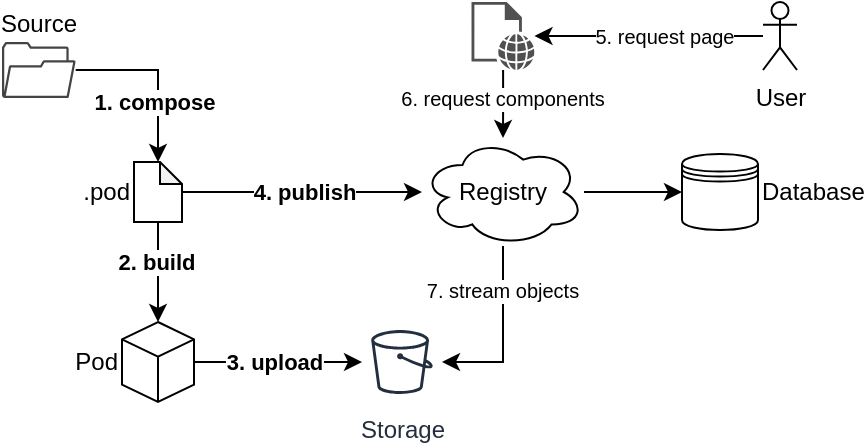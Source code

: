 <mxfile version="16.0.0" type="device"><diagram id="NmxRmGPrk91Nz7dp-ute" name="Page-1"><mxGraphModel dx="825" dy="476" grid="1" gridSize="10" guides="1" tooltips="1" connect="1" arrows="1" fold="1" page="1" pageScale="1" pageWidth="850" pageHeight="1100" math="0" shadow="0"><root><mxCell id="0"/><mxCell id="1" parent="0"/><mxCell id="s16sz2PPTvzTxCJxkKM9-17" style="edgeStyle=orthogonalEdgeStyle;rounded=0;jumpStyle=none;orthogonalLoop=1;jettySize=auto;html=1;entryX=0.5;entryY=0;entryDx=0;entryDy=0;entryPerimeter=0;fontColor=default;" edge="1" parent="1" source="s16sz2PPTvzTxCJxkKM9-12" target="s16sz2PPTvzTxCJxkKM9-13"><mxGeometry relative="1" as="geometry"/></mxCell><mxCell id="s16sz2PPTvzTxCJxkKM9-18" value="1. compose" style="edgeLabel;html=1;align=center;verticalAlign=middle;resizable=0;points=[];fontColor=default;fontStyle=1" vertex="1" connectable="0" parent="s16sz2PPTvzTxCJxkKM9-17"><mxGeometry x="-0.097" y="1" relative="1" as="geometry"><mxPoint x="-1" y="17" as="offset"/></mxGeometry></mxCell><mxCell id="s16sz2PPTvzTxCJxkKM9-12" value="Source" style="sketch=0;pointerEvents=1;shadow=0;dashed=0;html=1;strokeColor=none;fillColor=#434445;aspect=fixed;labelPosition=center;verticalLabelPosition=top;verticalAlign=bottom;align=center;outlineConnect=0;shape=mxgraph.vvd.folder;rounded=1;" vertex="1" parent="1"><mxGeometry x="20" y="210" width="36.84" height="28" as="geometry"/></mxCell><mxCell id="s16sz2PPTvzTxCJxkKM9-16" style="edgeStyle=orthogonalEdgeStyle;rounded=0;orthogonalLoop=1;jettySize=auto;html=1;entryX=0.5;entryY=0;entryDx=0;entryDy=0;entryPerimeter=0;fontColor=default;jumpStyle=none;" edge="1" parent="1" source="s16sz2PPTvzTxCJxkKM9-13" target="s16sz2PPTvzTxCJxkKM9-15"><mxGeometry relative="1" as="geometry"/></mxCell><mxCell id="s16sz2PPTvzTxCJxkKM9-19" value="2. build" style="edgeLabel;html=1;align=center;verticalAlign=middle;resizable=0;points=[];fontColor=default;fontStyle=1" vertex="1" connectable="0" parent="s16sz2PPTvzTxCJxkKM9-16"><mxGeometry x="-0.195" y="-1" relative="1" as="geometry"><mxPoint as="offset"/></mxGeometry></mxCell><mxCell id="s16sz2PPTvzTxCJxkKM9-32" style="edgeStyle=orthogonalEdgeStyle;rounded=0;jumpStyle=none;orthogonalLoop=1;jettySize=auto;html=1;fontColor=default;startArrow=none;startFill=0;endArrow=classic;endFill=1;" edge="1" parent="1" source="s16sz2PPTvzTxCJxkKM9-13" target="s16sz2PPTvzTxCJxkKM9-28"><mxGeometry relative="1" as="geometry"/></mxCell><mxCell id="s16sz2PPTvzTxCJxkKM9-33" value="4. publish" style="edgeLabel;html=1;align=center;verticalAlign=middle;resizable=0;points=[];fontColor=default;fontStyle=1" vertex="1" connectable="0" parent="s16sz2PPTvzTxCJxkKM9-32"><mxGeometry x="-0.229" y="1" relative="1" as="geometry"><mxPoint x="14" y="1" as="offset"/></mxGeometry></mxCell><mxCell id="s16sz2PPTvzTxCJxkKM9-13" value=".pod" style="shape=note;whiteSpace=wrap;html=1;backgroundOutline=1;darkOpacity=0.05;rounded=1;size=11;labelPosition=left;verticalLabelPosition=middle;align=right;verticalAlign=middle;" vertex="1" parent="1"><mxGeometry x="86" y="270" width="24" height="30" as="geometry"/></mxCell><mxCell id="s16sz2PPTvzTxCJxkKM9-22" style="edgeStyle=orthogonalEdgeStyle;rounded=0;jumpStyle=none;orthogonalLoop=1;jettySize=auto;html=1;fontColor=default;" edge="1" parent="1" source="s16sz2PPTvzTxCJxkKM9-15" target="s16sz2PPTvzTxCJxkKM9-21"><mxGeometry relative="1" as="geometry"/></mxCell><mxCell id="s16sz2PPTvzTxCJxkKM9-23" value="3. upload" style="edgeLabel;html=1;align=center;verticalAlign=middle;resizable=0;points=[];fontColor=default;fontStyle=1" vertex="1" connectable="0" parent="s16sz2PPTvzTxCJxkKM9-22"><mxGeometry x="-0.22" relative="1" as="geometry"><mxPoint x="7" as="offset"/></mxGeometry></mxCell><mxCell id="s16sz2PPTvzTxCJxkKM9-15" value="Pod" style="html=1;whiteSpace=wrap;shape=isoCube2;backgroundOutline=1;isoAngle=15;rounded=1;labelBackgroundColor=default;labelBorderColor=none;fontColor=default;labelPosition=left;verticalLabelPosition=middle;align=right;verticalAlign=middle;" vertex="1" parent="1"><mxGeometry x="80" y="350" width="36" height="40" as="geometry"/></mxCell><mxCell id="s16sz2PPTvzTxCJxkKM9-21" value="Storage" style="sketch=0;outlineConnect=0;fontColor=#232F3E;gradientColor=none;strokeColor=#232F3E;fillColor=#ffffff;dashed=0;verticalLabelPosition=bottom;verticalAlign=top;align=center;html=1;fontSize=12;fontStyle=0;aspect=fixed;shape=mxgraph.aws4.resourceIcon;resIcon=mxgraph.aws4.bucket;rounded=1;labelBackgroundColor=default;labelBorderColor=none;" vertex="1" parent="1"><mxGeometry x="200" y="350" width="40" height="40" as="geometry"/></mxCell><mxCell id="s16sz2PPTvzTxCJxkKM9-27" value="Database" style="shape=datastore;whiteSpace=wrap;html=1;rounded=1;labelBackgroundColor=default;labelBorderColor=none;fontColor=default;labelPosition=right;verticalLabelPosition=middle;align=left;verticalAlign=middle;" vertex="1" parent="1"><mxGeometry x="360" y="266" width="38" height="38" as="geometry"/></mxCell><mxCell id="s16sz2PPTvzTxCJxkKM9-29" style="edgeStyle=orthogonalEdgeStyle;rounded=0;jumpStyle=none;orthogonalLoop=1;jettySize=auto;html=1;entryX=0;entryY=0.5;entryDx=0;entryDy=0;fontColor=default;endArrow=classic;endFill=1;startArrow=none;startFill=0;" edge="1" parent="1" source="s16sz2PPTvzTxCJxkKM9-28" target="s16sz2PPTvzTxCJxkKM9-27"><mxGeometry relative="1" as="geometry"/></mxCell><mxCell id="s16sz2PPTvzTxCJxkKM9-38" style="edgeStyle=orthogonalEdgeStyle;rounded=0;jumpStyle=none;orthogonalLoop=1;jettySize=auto;html=1;fontColor=default;startArrow=none;startFill=0;endArrow=classic;endFill=1;" edge="1" parent="1" source="s16sz2PPTvzTxCJxkKM9-28" target="s16sz2PPTvzTxCJxkKM9-21"><mxGeometry relative="1" as="geometry"><Array as="points"><mxPoint x="271" y="370"/></Array></mxGeometry></mxCell><mxCell id="s16sz2PPTvzTxCJxkKM9-42" value="7. stream objects" style="edgeLabel;html=1;align=center;verticalAlign=middle;resizable=0;points=[];fontSize=10;fontColor=default;" vertex="1" connectable="0" parent="s16sz2PPTvzTxCJxkKM9-38"><mxGeometry x="-0.516" y="-1" relative="1" as="geometry"><mxPoint as="offset"/></mxGeometry></mxCell><mxCell id="s16sz2PPTvzTxCJxkKM9-28" value="Registry" style="ellipse;shape=cloud;whiteSpace=wrap;html=1;rounded=1;labelBackgroundColor=default;labelBorderColor=none;fontColor=default;" vertex="1" parent="1"><mxGeometry x="230" y="258" width="81" height="54" as="geometry"/></mxCell><mxCell id="s16sz2PPTvzTxCJxkKM9-37" style="edgeStyle=orthogonalEdgeStyle;rounded=0;jumpStyle=none;orthogonalLoop=1;jettySize=auto;html=1;fontColor=default;startArrow=none;startFill=0;endArrow=classic;endFill=1;" edge="1" parent="1" source="s16sz2PPTvzTxCJxkKM9-34" target="s16sz2PPTvzTxCJxkKM9-28"><mxGeometry relative="1" as="geometry"/></mxCell><mxCell id="s16sz2PPTvzTxCJxkKM9-40" value="6. request components" style="edgeLabel;html=1;align=center;verticalAlign=middle;resizable=0;points=[];fontSize=10;fontColor=default;" vertex="1" connectable="0" parent="s16sz2PPTvzTxCJxkKM9-37"><mxGeometry x="-0.295" y="-1" relative="1" as="geometry"><mxPoint y="2" as="offset"/></mxGeometry></mxCell><mxCell id="s16sz2PPTvzTxCJxkKM9-34" value="" style="sketch=0;pointerEvents=1;shadow=0;dashed=0;html=1;strokeColor=none;fillColor=#505050;labelPosition=center;verticalLabelPosition=bottom;verticalAlign=top;outlineConnect=0;align=center;shape=mxgraph.office.concepts.web_page;rounded=1;labelBackgroundColor=default;labelBorderColor=none;fontColor=default;" vertex="1" parent="1"><mxGeometry x="254.76" y="190" width="31.48" height="34" as="geometry"/></mxCell><mxCell id="s16sz2PPTvzTxCJxkKM9-36" style="edgeStyle=orthogonalEdgeStyle;rounded=0;jumpStyle=none;orthogonalLoop=1;jettySize=auto;html=1;fontColor=default;startArrow=none;startFill=0;endArrow=classic;endFill=1;" edge="1" parent="1" source="s16sz2PPTvzTxCJxkKM9-35" target="s16sz2PPTvzTxCJxkKM9-34"><mxGeometry relative="1" as="geometry"/></mxCell><mxCell id="s16sz2PPTvzTxCJxkKM9-39" value="5. request page" style="edgeLabel;html=1;align=center;verticalAlign=middle;resizable=0;points=[];fontColor=default;fontSize=10;" vertex="1" connectable="0" parent="s16sz2PPTvzTxCJxkKM9-36"><mxGeometry x="-0.27" relative="1" as="geometry"><mxPoint x="-8" as="offset"/></mxGeometry></mxCell><mxCell id="s16sz2PPTvzTxCJxkKM9-35" value="User" style="shape=umlActor;verticalLabelPosition=bottom;verticalAlign=top;html=1;outlineConnect=0;rounded=1;labelBackgroundColor=default;labelBorderColor=none;fontColor=default;" vertex="1" parent="1"><mxGeometry x="400.5" y="190" width="17" height="34" as="geometry"/></mxCell></root></mxGraphModel></diagram></mxfile>
